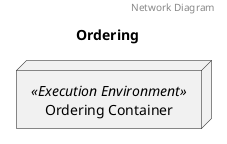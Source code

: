 @startuml Network Diagram Ordering
header Network Diagram
title Ordering
node "Ordering Container" as Ordering_Container <<Execution Environment>> {


}
@enduml

''''''''''''''''''''''''''''''
@startuml Deployment Diagram Ordering
header Deployment Diagram
title Ordering
	Ordering_Service -down-( Ordering_DB_SQL
	Ordering_Background_Tasks -down-( Ordering_DB_SQL
	Ordering_Service -down-( Event_Bus_Pub_Sub
@enduml

''''''''''''''''''''''''''''''
@startuml Component Diagram Ordering
header Component Diagram
title Ordering
package "Ordering" as Ordering_package <<System>>{
	component "Ordering Service" as Ordering_Service <<Service>>
	control "Ordering Background Tasks" as Ordering_Background_Tasks <<Processor>>
	database "Ordering DB (SQL)" as Ordering_DB_SQL <<Database>>
	queue "Event Bus (Pub/Sub)" as Event_Bus_Pub_Sub <<Queue>>
}
	Ordering_Service -down-( Ordering_DB_SQL
	Ordering_Background_Tasks -down-( Ordering_DB_SQL
	Ordering_Service -down-( Event_Bus_Pub_Sub
@enduml

''''''''''''''''''''''''''''''
@startuml System Diagram Ordering
header System Diagram
title Ordering
package "Ordering" as Ordering_package <<System>>
@enduml
